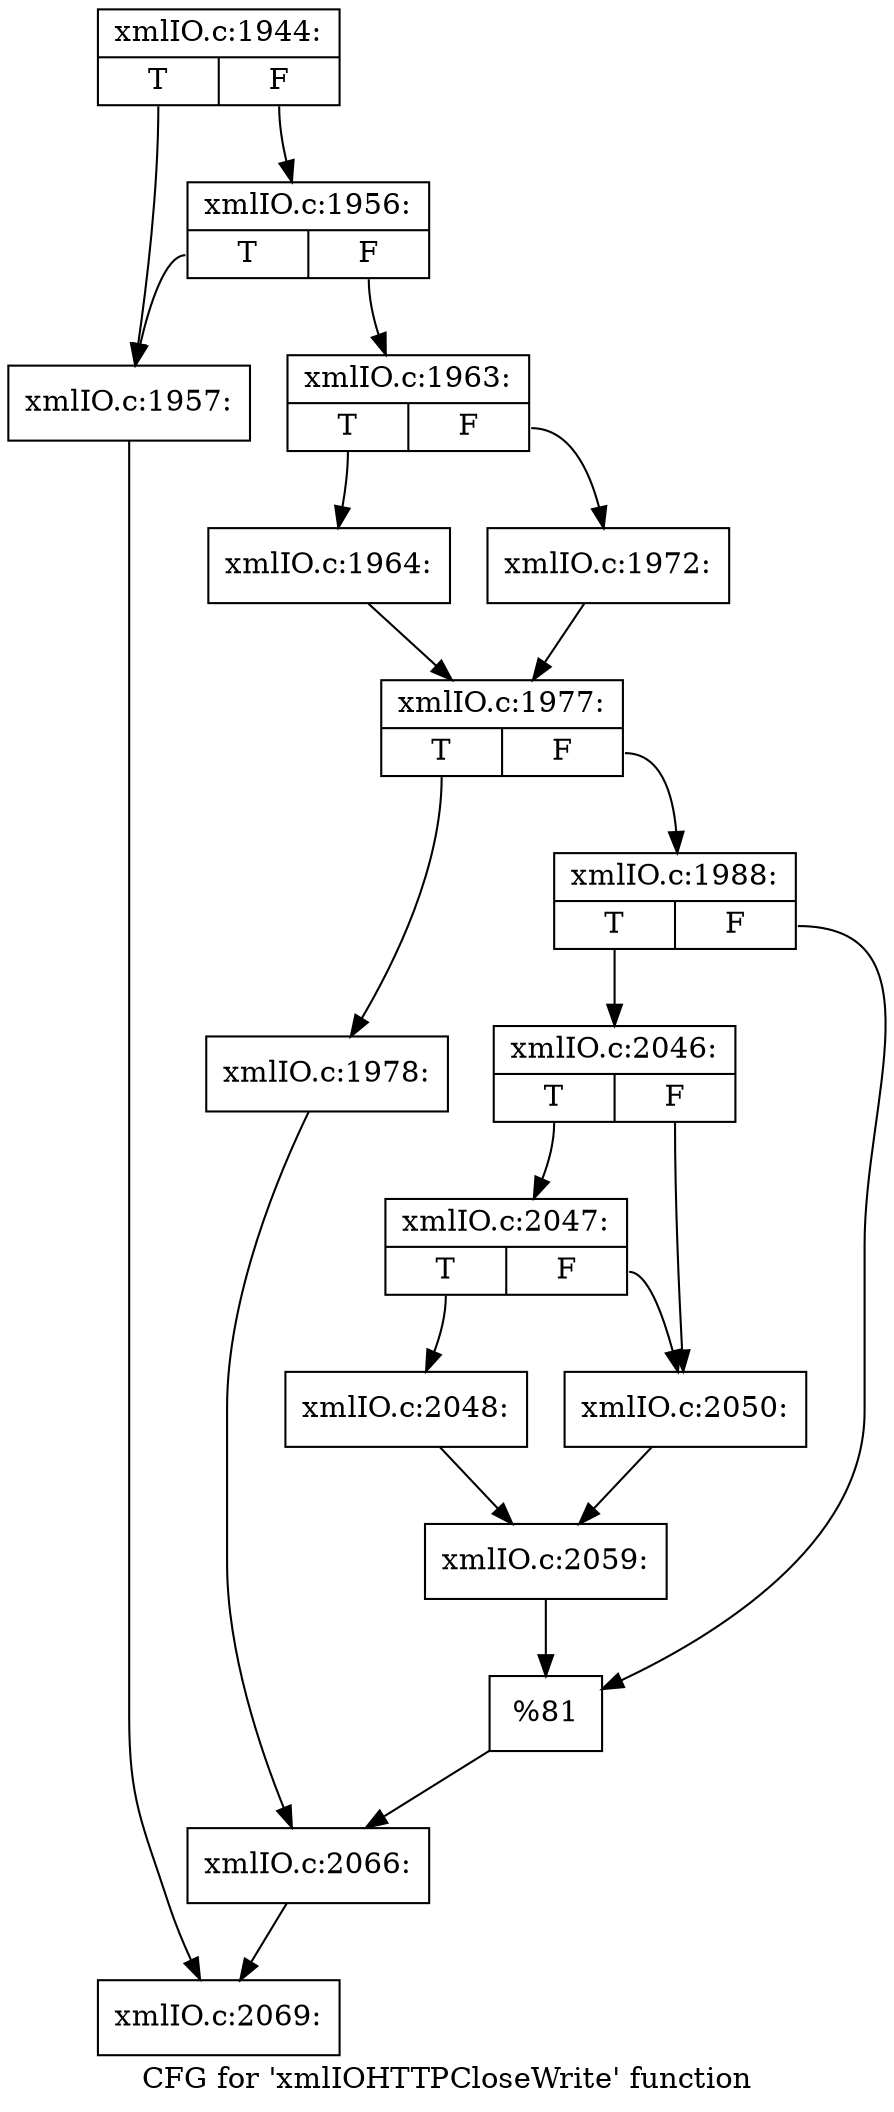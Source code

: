 digraph "CFG for 'xmlIOHTTPCloseWrite' function" {
	label="CFG for 'xmlIOHTTPCloseWrite' function";

	Node0x55ed347b62e0 [shape=record,label="{xmlIO.c:1944:|{<s0>T|<s1>F}}"];
	Node0x55ed347b62e0:s0 -> Node0x55ed346a02d0;
	Node0x55ed347b62e0:s1 -> Node0x55ed346a0370;
	Node0x55ed346a0370 [shape=record,label="{xmlIO.c:1956:|{<s0>T|<s1>F}}"];
	Node0x55ed346a0370:s0 -> Node0x55ed346a02d0;
	Node0x55ed346a0370:s1 -> Node0x55ed346a0320;
	Node0x55ed346a02d0 [shape=record,label="{xmlIO.c:1957:}"];
	Node0x55ed346a02d0 -> Node0x55ed3469d2a0;
	Node0x55ed346a0320 [shape=record,label="{xmlIO.c:1963:|{<s0>T|<s1>F}}"];
	Node0x55ed346a0320:s0 -> Node0x55ed346a0a90;
	Node0x55ed346a0320:s1 -> Node0x55ed346a0b30;
	Node0x55ed346a0a90 [shape=record,label="{xmlIO.c:1964:}"];
	Node0x55ed346a0a90 -> Node0x55ed346a0ae0;
	Node0x55ed346a0b30 [shape=record,label="{xmlIO.c:1972:}"];
	Node0x55ed346a0b30 -> Node0x55ed346a0ae0;
	Node0x55ed346a0ae0 [shape=record,label="{xmlIO.c:1977:|{<s0>T|<s1>F}}"];
	Node0x55ed346a0ae0:s0 -> Node0x55ed346a2980;
	Node0x55ed346a0ae0:s1 -> Node0x55ed346a2a20;
	Node0x55ed346a2980 [shape=record,label="{xmlIO.c:1978:}"];
	Node0x55ed346a2980 -> Node0x55ed346a29d0;
	Node0x55ed346a2a20 [shape=record,label="{xmlIO.c:1988:|{<s0>T|<s1>F}}"];
	Node0x55ed346a2a20:s0 -> Node0x55ed347b7770;
	Node0x55ed346a2a20:s1 -> Node0x55ed347b77c0;
	Node0x55ed347b7770 [shape=record,label="{xmlIO.c:2046:|{<s0>T|<s1>F}}"];
	Node0x55ed347b7770:s0 -> Node0x55ed347b7db0;
	Node0x55ed347b7770:s1 -> Node0x55ed347b7d60;
	Node0x55ed347b7db0 [shape=record,label="{xmlIO.c:2047:|{<s0>T|<s1>F}}"];
	Node0x55ed347b7db0:s0 -> Node0x55ed347b7cc0;
	Node0x55ed347b7db0:s1 -> Node0x55ed347b7d60;
	Node0x55ed347b7cc0 [shape=record,label="{xmlIO.c:2048:}"];
	Node0x55ed347b7cc0 -> Node0x55ed347b7d10;
	Node0x55ed347b7d60 [shape=record,label="{xmlIO.c:2050:}"];
	Node0x55ed347b7d60 -> Node0x55ed347b7d10;
	Node0x55ed347b7d10 [shape=record,label="{xmlIO.c:2059:}"];
	Node0x55ed347b7d10 -> Node0x55ed347b77c0;
	Node0x55ed347b77c0 [shape=record,label="{%81}"];
	Node0x55ed347b77c0 -> Node0x55ed346a29d0;
	Node0x55ed346a29d0 [shape=record,label="{xmlIO.c:2066:}"];
	Node0x55ed346a29d0 -> Node0x55ed3469d2a0;
	Node0x55ed3469d2a0 [shape=record,label="{xmlIO.c:2069:}"];
}
